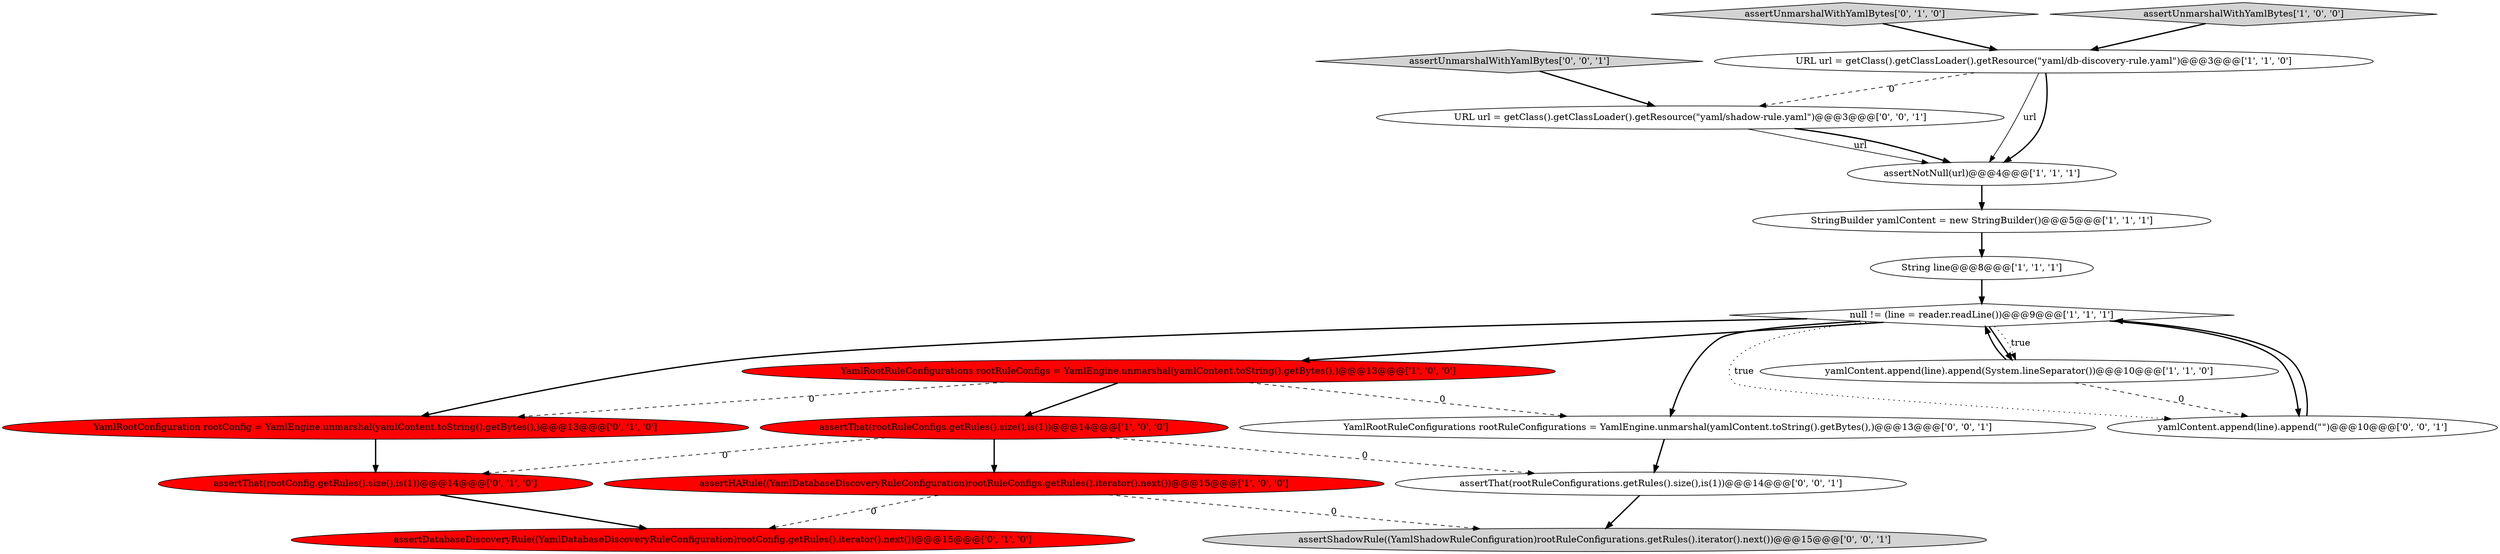 digraph {
8 [style = filled, label = "assertHARule((YamlDatabaseDiscoveryRuleConfiguration)rootRuleConfigs.getRules().iterator().next())@@@15@@@['1', '0', '0']", fillcolor = red, shape = ellipse image = "AAA1AAABBB1BBB"];
18 [style = filled, label = "yamlContent.append(line).append(\"\")@@@10@@@['0', '0', '1']", fillcolor = white, shape = ellipse image = "AAA0AAABBB3BBB"];
12 [style = filled, label = "assertUnmarshalWithYamlBytes['0', '1', '0']", fillcolor = lightgray, shape = diamond image = "AAA0AAABBB2BBB"];
1 [style = filled, label = "assertThat(rootRuleConfigs.getRules().size(),is(1))@@@14@@@['1', '0', '0']", fillcolor = red, shape = ellipse image = "AAA1AAABBB1BBB"];
0 [style = filled, label = "String line@@@8@@@['1', '1', '1']", fillcolor = white, shape = ellipse image = "AAA0AAABBB1BBB"];
3 [style = filled, label = "StringBuilder yamlContent = new StringBuilder()@@@5@@@['1', '1', '1']", fillcolor = white, shape = ellipse image = "AAA0AAABBB1BBB"];
5 [style = filled, label = "YamlRootRuleConfigurations rootRuleConfigs = YamlEngine.unmarshal(yamlContent.toString().getBytes(),)@@@13@@@['1', '0', '0']", fillcolor = red, shape = ellipse image = "AAA1AAABBB1BBB"];
14 [style = filled, label = "assertThat(rootRuleConfigurations.getRules().size(),is(1))@@@14@@@['0', '0', '1']", fillcolor = white, shape = ellipse image = "AAA0AAABBB3BBB"];
10 [style = filled, label = "YamlRootConfiguration rootConfig = YamlEngine.unmarshal(yamlContent.toString().getBytes(),)@@@13@@@['0', '1', '0']", fillcolor = red, shape = ellipse image = "AAA1AAABBB2BBB"];
6 [style = filled, label = "URL url = getClass().getClassLoader().getResource(\"yaml/db-discovery-rule.yaml\")@@@3@@@['1', '1', '0']", fillcolor = white, shape = ellipse image = "AAA0AAABBB1BBB"];
16 [style = filled, label = "URL url = getClass().getClassLoader().getResource(\"yaml/shadow-rule.yaml\")@@@3@@@['0', '0', '1']", fillcolor = white, shape = ellipse image = "AAA0AAABBB3BBB"];
17 [style = filled, label = "YamlRootRuleConfigurations rootRuleConfigurations = YamlEngine.unmarshal(yamlContent.toString().getBytes(),)@@@13@@@['0', '0', '1']", fillcolor = white, shape = ellipse image = "AAA0AAABBB3BBB"];
9 [style = filled, label = "assertNotNull(url)@@@4@@@['1', '1', '1']", fillcolor = white, shape = ellipse image = "AAA0AAABBB1BBB"];
15 [style = filled, label = "assertShadowRule((YamlShadowRuleConfiguration)rootRuleConfigurations.getRules().iterator().next())@@@15@@@['0', '0', '1']", fillcolor = lightgray, shape = ellipse image = "AAA0AAABBB3BBB"];
19 [style = filled, label = "assertUnmarshalWithYamlBytes['0', '0', '1']", fillcolor = lightgray, shape = diamond image = "AAA0AAABBB3BBB"];
7 [style = filled, label = "null != (line = reader.readLine())@@@9@@@['1', '1', '1']", fillcolor = white, shape = diamond image = "AAA0AAABBB1BBB"];
13 [style = filled, label = "assertThat(rootConfig.getRules().size(),is(1))@@@14@@@['0', '1', '0']", fillcolor = red, shape = ellipse image = "AAA1AAABBB2BBB"];
2 [style = filled, label = "assertUnmarshalWithYamlBytes['1', '0', '0']", fillcolor = lightgray, shape = diamond image = "AAA0AAABBB1BBB"];
11 [style = filled, label = "assertDatabaseDiscoveryRule((YamlDatabaseDiscoveryRuleConfiguration)rootConfig.getRules().iterator().next())@@@15@@@['0', '1', '0']", fillcolor = red, shape = ellipse image = "AAA1AAABBB2BBB"];
4 [style = filled, label = "yamlContent.append(line).append(System.lineSeparator())@@@10@@@['1', '1', '0']", fillcolor = white, shape = ellipse image = "AAA0AAABBB1BBB"];
4->18 [style = dashed, label="0"];
1->8 [style = bold, label=""];
7->17 [style = bold, label=""];
1->14 [style = dashed, label="0"];
7->10 [style = bold, label=""];
2->6 [style = bold, label=""];
16->9 [style = solid, label="url"];
8->15 [style = dashed, label="0"];
7->4 [style = bold, label=""];
12->6 [style = bold, label=""];
13->11 [style = bold, label=""];
4->7 [style = bold, label=""];
6->9 [style = solid, label="url"];
3->0 [style = bold, label=""];
19->16 [style = bold, label=""];
0->7 [style = bold, label=""];
1->13 [style = dashed, label="0"];
5->1 [style = bold, label=""];
7->5 [style = bold, label=""];
6->16 [style = dashed, label="0"];
5->17 [style = dashed, label="0"];
10->13 [style = bold, label=""];
5->10 [style = dashed, label="0"];
17->14 [style = bold, label=""];
7->4 [style = dotted, label="true"];
7->18 [style = dotted, label="true"];
7->18 [style = bold, label=""];
9->3 [style = bold, label=""];
14->15 [style = bold, label=""];
6->9 [style = bold, label=""];
18->7 [style = bold, label=""];
8->11 [style = dashed, label="0"];
16->9 [style = bold, label=""];
}

